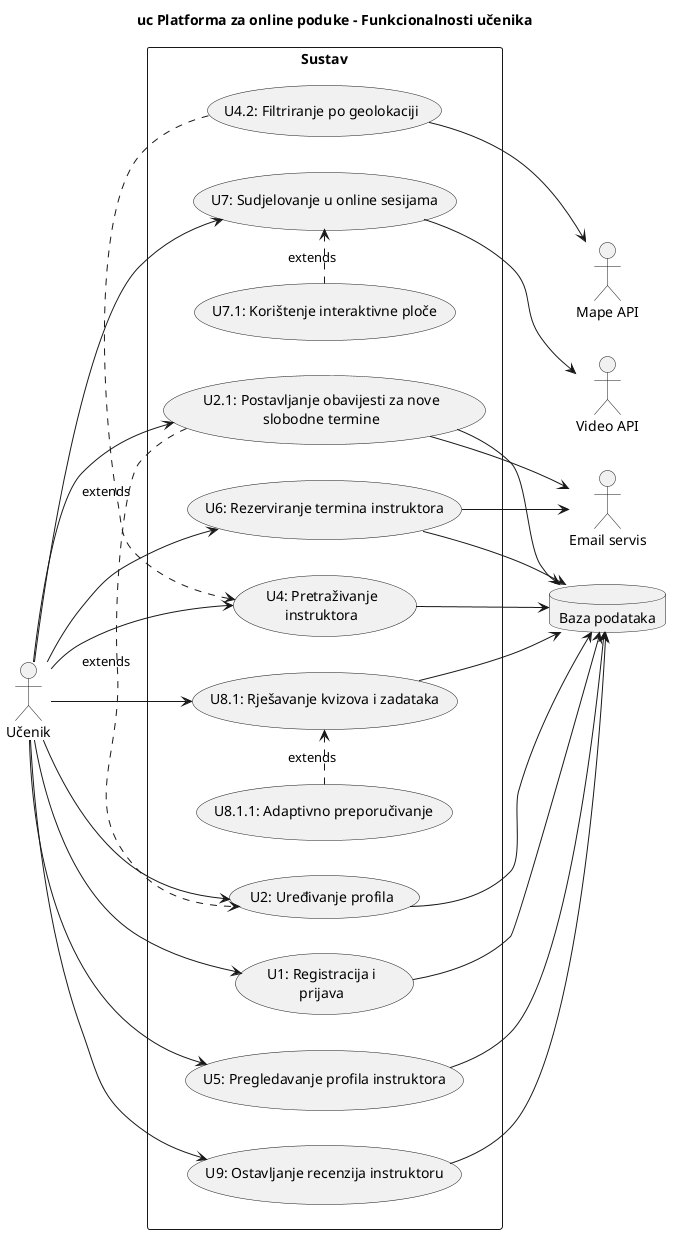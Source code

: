 @startuml dijagram31

title uc Platforma za online poduke - Funkcionalnosti učenika

left to right direction
together{
    :Učenik: as ucenik
}

together{
    database "Baza podataka" as bp
    :Mape API: as mape
    :Email servis: as email
    :Video API: as video
}

rectangle Sustav{
    together{
        usecase "U1: Registracija i\nprijava" as u1
        ucenik --> u1
        u1 --> bp

        usecase "U2: Uređivanje profila" as u2
        ucenik --> u2
        u2 --> bp

        usecase "U4: Pretraživanje\ninstruktora" as u4
        ucenik --> u4
        u4 --> bp

        usecase "U5: Pregledavanje profila instruktora" as u5
        ucenik --> u5
        u5 --> bp

        usecase "U9: Ostavljanje recenzija instruktoru" as u9
        ucenik --> u9
        u9 --> bp
    }


    usecase "U2.1: Postavljanje obavijesti za nove\nslobodne termine" as u21
    ucenik --> u21
    u21 --> bp
    u21 --> email
    u21 .right.> u2 : extends

    
    usecase "U4.2: Filtriranje po geolokaciji" as u42
    u42 .left.> u4 : extends
    u42 --> mape

    
    usecase "U7: Sudjelovanje u online sesijama" as u7
    ucenik --> u7
    u7 --> video

    usecase "U7.1: Korištenje interaktivne ploče" as u71
    u71 .right.> u7 : extends

    usecase "U6: Rezerviranje termina instruktora" as u6
    ucenik --> u6
    u6 --> bp
    u6 --> email

    usecase "U8.1: Rješavanje kvizova i zadataka" as u81
    ucenik --> u81
    u81 --> bp

    usecase "U8.1.1: Adaptivno preporučivanje" as u811
    u811 .right.> u81 : extends
    

    

}

@enduml
